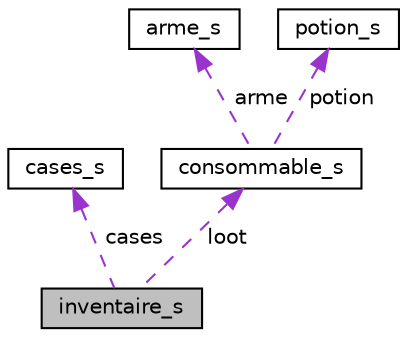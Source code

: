 digraph "inventaire_s"
{
 // LATEX_PDF_SIZE
  edge [fontname="Helvetica",fontsize="10",labelfontname="Helvetica",labelfontsize="10"];
  node [fontname="Helvetica",fontsize="10",shape=record];
  Node1 [label="inventaire_s",height=0.2,width=0.4,color="black", fillcolor="grey75", style="filled", fontcolor="black",tooltip=" "];
  Node2 -> Node1 [dir="back",color="darkorchid3",fontsize="10",style="dashed",label=" cases" ,fontname="Helvetica"];
  Node2 [label="cases_s",height=0.2,width=0.4,color="black", fillcolor="white", style="filled",URL="$structcases__s.html",tooltip=" "];
  Node3 -> Node1 [dir="back",color="darkorchid3",fontsize="10",style="dashed",label=" loot" ,fontname="Helvetica"];
  Node3 [label="consommable_s",height=0.2,width=0.4,color="black", fillcolor="white", style="filled",URL="$structconsommable__s.html",tooltip=" "];
  Node4 -> Node3 [dir="back",color="darkorchid3",fontsize="10",style="dashed",label=" arme" ,fontname="Helvetica"];
  Node4 [label="arme_s",height=0.2,width=0.4,color="black", fillcolor="white", style="filled",URL="$structarme__s.html",tooltip="Stucture de la configuration d'une arme, possédant un tag, ainsi qu'un nom et une description...."];
  Node5 -> Node3 [dir="back",color="darkorchid3",fontsize="10",style="dashed",label=" potion" ,fontname="Helvetica"];
  Node5 [label="potion_s",height=0.2,width=0.4,color="black", fillcolor="white", style="filled",URL="$structpotion__s.html",tooltip=" "];
}
